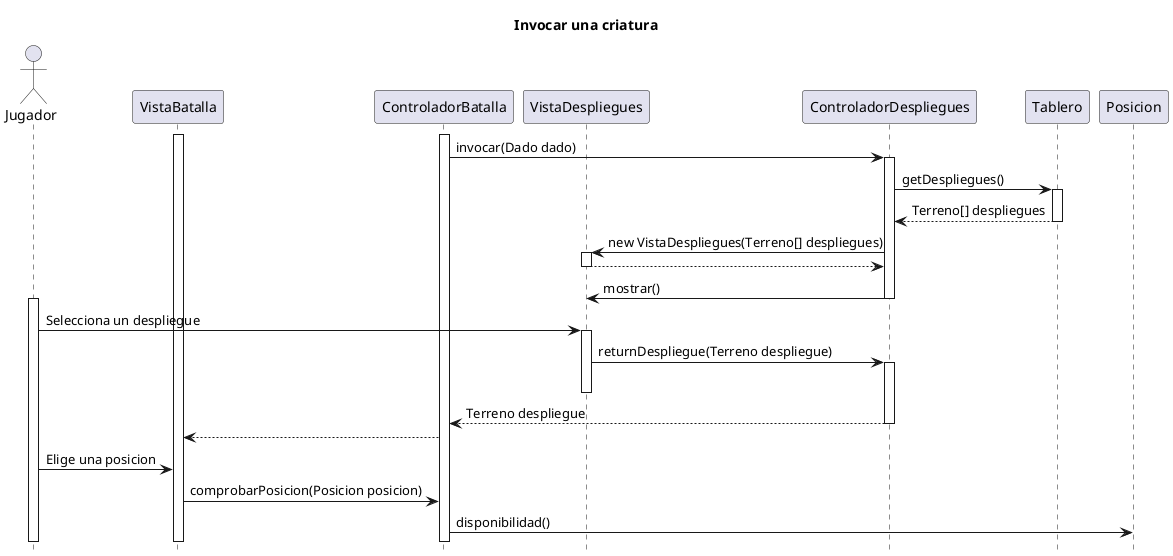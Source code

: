 @startuml
hide footbox
title Invocar una criatura

actor Jugador as j

participant VistaBatalla as visBat
participant ControladorBatalla as contBat
participant VistaDespliegues as visDes
participant ControladorDespliegues as contDes
participant Tablero as d
participant Posicion as pos

activate visBat
activate contBat
contBat -> contDes : invocar(Dado dado)
activate contDes

contDes -> d : getDespliegues()
activate d

d --> contDes : Terreno[] despliegues
deactivate d

contDes -> visDes : new VistaDespliegues(Terreno[] despliegues)
activate visDes

visDes --> contDes
deactivate visDes

contDes -> visDes : mostrar()
deactivate contDes

activate j
j -> visDes : Selecciona un despliegue
activate visDes

visDes -> contDes : returnDespliegue(Terreno despliegue)
activate contDes
deactivate visDes

contDes --> contBat : Terreno despliegue
deactivate contDes

contBat --> visBat
j -> visBat : Elige una posicion
visBat -> contBat : comprobarPosicion(Posicion posicion)
contBat -> pos : disponibilidad()

@enduml
